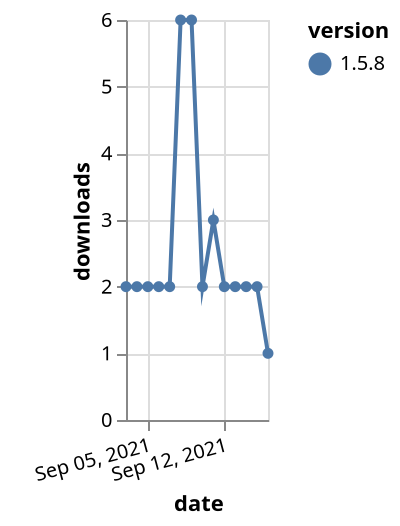 {"$schema": "https://vega.github.io/schema/vega-lite/v5.json", "description": "A simple bar chart with embedded data.", "data": {"values": [{"date": "2021-09-03", "total": 9934, "delta": 2, "version": "1.5.8"}, {"date": "2021-09-04", "total": 9936, "delta": 2, "version": "1.5.8"}, {"date": "2021-09-05", "total": 9938, "delta": 2, "version": "1.5.8"}, {"date": "2021-09-06", "total": 9940, "delta": 2, "version": "1.5.8"}, {"date": "2021-09-07", "total": 9942, "delta": 2, "version": "1.5.8"}, {"date": "2021-09-08", "total": 9948, "delta": 6, "version": "1.5.8"}, {"date": "2021-09-09", "total": 9954, "delta": 6, "version": "1.5.8"}, {"date": "2021-09-10", "total": 9956, "delta": 2, "version": "1.5.8"}, {"date": "2021-09-11", "total": 9959, "delta": 3, "version": "1.5.8"}, {"date": "2021-09-12", "total": 9961, "delta": 2, "version": "1.5.8"}, {"date": "2021-09-13", "total": 9963, "delta": 2, "version": "1.5.8"}, {"date": "2021-09-14", "total": 9965, "delta": 2, "version": "1.5.8"}, {"date": "2021-09-15", "total": 9967, "delta": 2, "version": "1.5.8"}, {"date": "2021-09-16", "total": 9968, "delta": 1, "version": "1.5.8"}]}, "width": "container", "mark": {"type": "line", "point": {"filled": true}}, "encoding": {"x": {"field": "date", "type": "temporal", "timeUnit": "yearmonthdate", "title": "date", "axis": {"labelAngle": -15}}, "y": {"field": "delta", "type": "quantitative", "title": "downloads"}, "color": {"field": "version", "type": "nominal"}, "tooltip": {"field": "delta"}}}